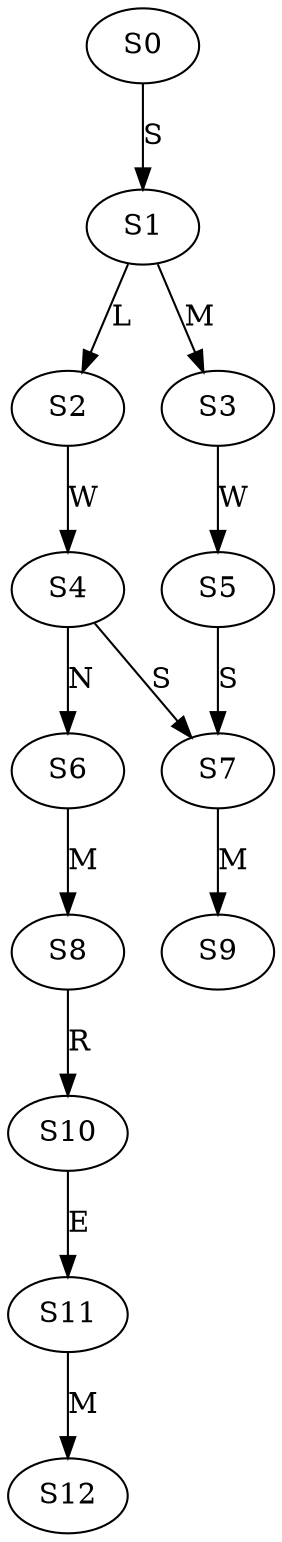 strict digraph  {
	S0 -> S1 [ label = S ];
	S1 -> S2 [ label = L ];
	S1 -> S3 [ label = M ];
	S2 -> S4 [ label = W ];
	S3 -> S5 [ label = W ];
	S4 -> S6 [ label = N ];
	S4 -> S7 [ label = S ];
	S5 -> S7 [ label = S ];
	S6 -> S8 [ label = M ];
	S7 -> S9 [ label = M ];
	S8 -> S10 [ label = R ];
	S10 -> S11 [ label = E ];
	S11 -> S12 [ label = M ];
}
